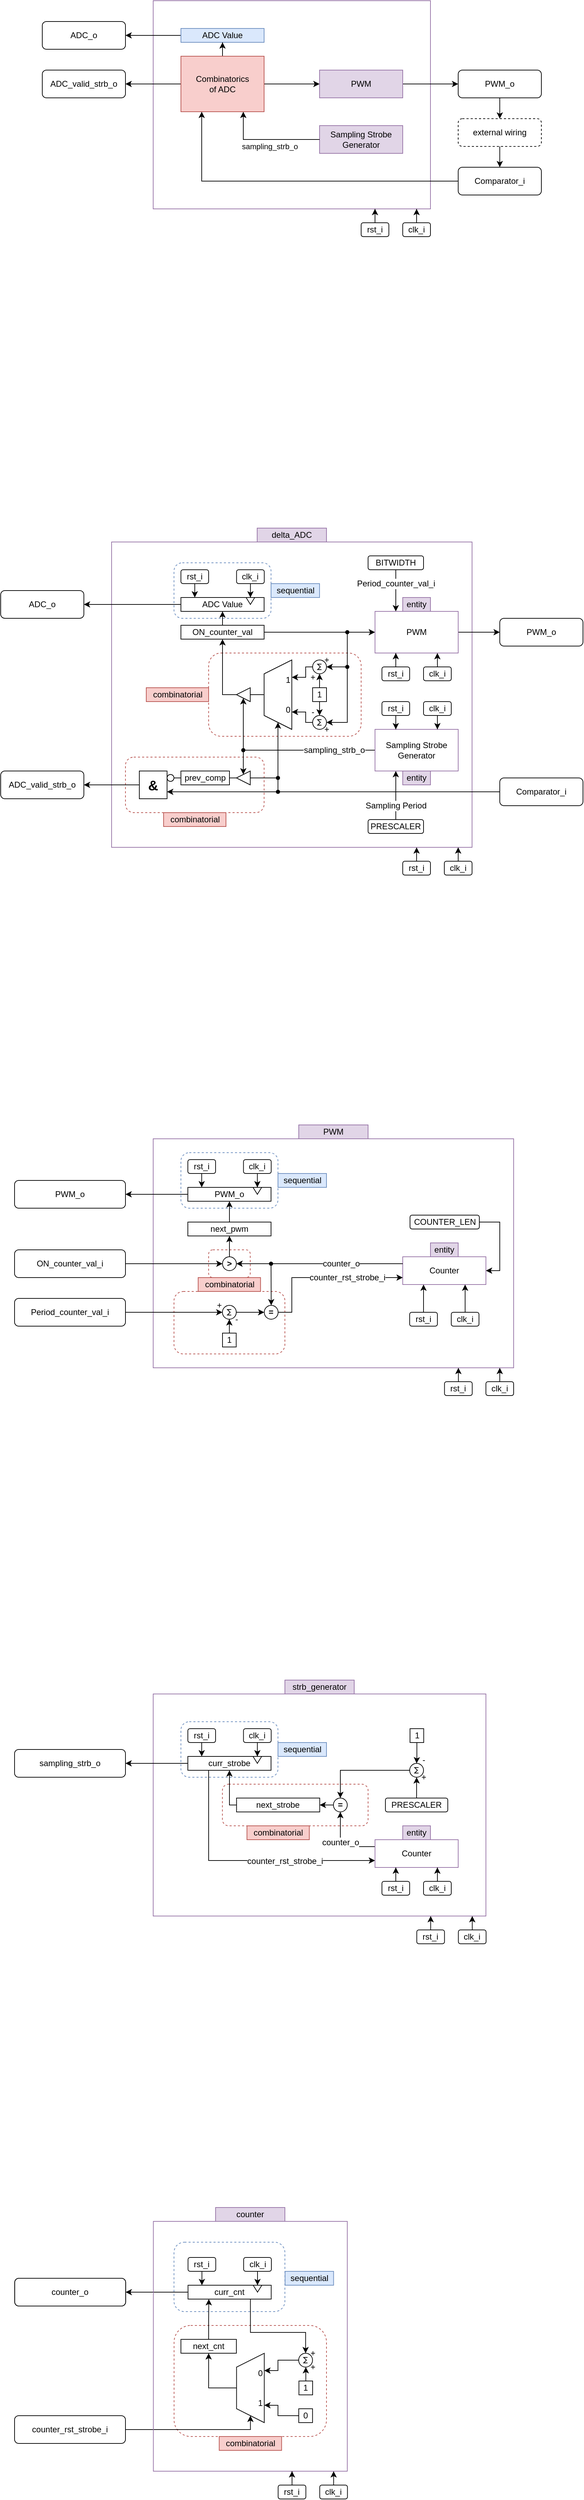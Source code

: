 <mxfile version="16.1.2" type="device"><diagram name="Seite-1" id="C7iRUkNIQroJkmuH7oDe"><mxGraphModel dx="907" dy="843" grid="1" gridSize="10" guides="1" tooltips="1" connect="1" arrows="1" fold="1" page="1" pageScale="1" pageWidth="1169" pageHeight="827" math="1" shadow="0"><root><mxCell id="0"/><mxCell id="1" parent="0"/><mxCell id="npIou5uu6BImQNLSPjZp-273" value="" style="rounded=0;whiteSpace=wrap;html=1;glass=0;fontSize=12;fillColor=none;strokeColor=#9673a6;arcSize=5;" parent="1" vertex="1"><mxGeometry x="360" y="1840" width="520" height="330" as="geometry"/></mxCell><mxCell id="npIou5uu6BImQNLSPjZp-309" value="" style="rounded=1;whiteSpace=wrap;html=1;fontSize=12;fillColor=none;glass=0;dashed=1;strokeColor=#b85450;" parent="1" vertex="1"><mxGeometry x="390.12" y="3550" width="219.88" height="160" as="geometry"/></mxCell><mxCell id="npIou5uu6BImQNLSPjZp-229" value="" style="rounded=1;whiteSpace=wrap;html=1;fontSize=12;fillColor=none;glass=0;dashed=1;strokeColor=#b85450;" parent="1" vertex="1"><mxGeometry x="459.87" y="2770" width="210.13" height="60" as="geometry"/></mxCell><mxCell id="npIou5uu6BImQNLSPjZp-268" value="" style="whiteSpace=wrap;html=1;rounded=0;glass=0;labelBackgroundColor=#FFFFFF;fontSize=12;fillColor=none;strokeColor=#9673a6;" parent="1" vertex="1"><mxGeometry x="360" y="2640" width="480" height="320" as="geometry"/></mxCell><mxCell id="npIou5uu6BImQNLSPjZp-221" value="" style="rounded=1;whiteSpace=wrap;html=1;fontSize=12;fillColor=none;glass=0;dashed=1;strokeColor=#b85450;" parent="1" vertex="1"><mxGeometry x="440" y="2000" width="60" height="40" as="geometry"/></mxCell><mxCell id="npIou5uu6BImQNLSPjZp-220" value="" style="rounded=1;whiteSpace=wrap;html=1;fontSize=12;fillColor=none;glass=0;dashed=1;strokeColor=#b85450;" parent="1" vertex="1"><mxGeometry x="390" y="2060" width="160" height="90" as="geometry"/></mxCell><mxCell id="npIou5uu6BImQNLSPjZp-124" value="" style="rounded=0;whiteSpace=wrap;html=1;glass=0;fontSize=12;fillColor=none;strokeColor=#9673a6;arcSize=5;" parent="1" vertex="1"><mxGeometry x="300" y="980" width="520" height="440" as="geometry"/></mxCell><mxCell id="npIou5uu6BImQNLSPjZp-145" value="" style="rounded=0;whiteSpace=wrap;html=1;glass=0;fontSize=12;fillColor=none;strokeColor=#9673a6;" parent="1" vertex="1"><mxGeometry x="360" y="200" width="400" height="300" as="geometry"/></mxCell><mxCell id="npIou5uu6BImQNLSPjZp-118" value="" style="rounded=1;whiteSpace=wrap;html=1;fontSize=12;fillColor=none;glass=0;dashed=1;strokeColor=#b85450;" parent="1" vertex="1"><mxGeometry x="320" y="1290" width="200" height="80" as="geometry"/></mxCell><mxCell id="npIou5uu6BImQNLSPjZp-107" value="" style="rounded=1;whiteSpace=wrap;html=1;fontSize=12;fillColor=none;glass=0;dashed=1;strokeColor=#b85450;" parent="1" vertex="1"><mxGeometry x="440" y="1140" width="220" height="120" as="geometry"/></mxCell><mxCell id="npIou5uu6BImQNLSPjZp-108" value="" style="rounded=1;whiteSpace=wrap;html=1;fontSize=12;fillColor=none;glass=0;dashed=1;strokeColor=#6c8ebf;" parent="1" vertex="1"><mxGeometry x="390" y="1010" width="140" height="80" as="geometry"/></mxCell><mxCell id="npIou5uu6BImQNLSPjZp-130" style="edgeStyle=orthogonalEdgeStyle;rounded=0;orthogonalLoop=1;jettySize=auto;html=1;entryX=0;entryY=0.5;entryDx=0;entryDy=0;fontSize=12;endArrow=classic;endFill=1;" parent="1" source="1whrTMr1qIedSJHb0maG-1" target="npIou5uu6BImQNLSPjZp-129" edge="1"><mxGeometry relative="1" as="geometry"/></mxCell><mxCell id="1whrTMr1qIedSJHb0maG-1" value="PWM" style="rounded=0;whiteSpace=wrap;html=1;fillColor=#e1d5e7;strokeColor=#9673a6;" parent="1" vertex="1"><mxGeometry x="600" y="300" width="120" height="40" as="geometry"/></mxCell><mxCell id="1whrTMr1qIedSJHb0maG-2" value="Sampling Strobe&lt;br&gt;Generator" style="whiteSpace=wrap;html=1;fillColor=#e1d5e7;strokeColor=#9673a6;" parent="1" vertex="1"><mxGeometry x="600" y="380" width="120" height="40" as="geometry"/></mxCell><mxCell id="npIou5uu6BImQNLSPjZp-154" style="edgeStyle=orthogonalEdgeStyle;rounded=0;orthogonalLoop=1;jettySize=auto;html=1;entryX=1;entryY=0.5;entryDx=0;entryDy=0;fontSize=12;endArrow=classic;endFill=1;" parent="1" source="1whrTMr1qIedSJHb0maG-6" target="npIou5uu6BImQNLSPjZp-143" edge="1"><mxGeometry relative="1" as="geometry"/></mxCell><mxCell id="1whrTMr1qIedSJHb0maG-6" value="ADC Value" style="rounded=0;whiteSpace=wrap;html=1;fillColor=#dae8fc;strokeColor=#6c8ebf;" parent="1" vertex="1"><mxGeometry x="400" y="240" width="120" height="20" as="geometry"/></mxCell><mxCell id="1whrTMr1qIedSJHb0maG-8" style="edgeStyle=orthogonalEdgeStyle;rounded=0;orthogonalLoop=1;jettySize=auto;html=1;entryX=0.75;entryY=1;entryDx=0;entryDy=0;" parent="1" source="1whrTMr1qIedSJHb0maG-2" target="dwvMu35WHq-RKmSjm5z5-4" edge="1"><mxGeometry relative="1" as="geometry"><mxPoint x="505" y="390" as="targetPoint"/></mxGeometry></mxCell><mxCell id="1whrTMr1qIedSJHb0maG-50" value="sampling_strb_o" style="edgeLabel;html=1;align=center;verticalAlign=middle;resizable=0;points=[];" parent="1whrTMr1qIedSJHb0maG-8" vertex="1" connectable="0"><mxGeometry x="0.387" y="1" relative="1" as="geometry"><mxPoint x="32" y="9" as="offset"/></mxGeometry></mxCell><mxCell id="dwvMu35WHq-RKmSjm5z5-5" style="edgeStyle=orthogonalEdgeStyle;rounded=0;orthogonalLoop=1;jettySize=auto;html=1;entryX=0.5;entryY=1;entryDx=0;entryDy=0;" parent="1" source="dwvMu35WHq-RKmSjm5z5-4" target="1whrTMr1qIedSJHb0maG-6" edge="1"><mxGeometry relative="1" as="geometry"/></mxCell><mxCell id="dwvMu35WHq-RKmSjm5z5-6" style="edgeStyle=orthogonalEdgeStyle;rounded=0;orthogonalLoop=1;jettySize=auto;html=1;entryX=0;entryY=0.5;entryDx=0;entryDy=0;" parent="1" source="dwvMu35WHq-RKmSjm5z5-4" target="1whrTMr1qIedSJHb0maG-1" edge="1"><mxGeometry relative="1" as="geometry"/></mxCell><mxCell id="npIou5uu6BImQNLSPjZp-140" style="edgeStyle=orthogonalEdgeStyle;rounded=0;orthogonalLoop=1;jettySize=auto;html=1;entryX=1;entryY=0.5;entryDx=0;entryDy=0;fontSize=12;endArrow=classic;endFill=1;" parent="1" source="dwvMu35WHq-RKmSjm5z5-4" target="npIou5uu6BImQNLSPjZp-139" edge="1"><mxGeometry relative="1" as="geometry"/></mxCell><mxCell id="dwvMu35WHq-RKmSjm5z5-4" value="Combinatorics&lt;br&gt;of ADC" style="whiteSpace=wrap;html=1;fillColor=#f8cecc;strokeColor=#b85450;" parent="1" vertex="1"><mxGeometry x="400" y="280" width="120" height="80" as="geometry"/></mxCell><mxCell id="npIou5uu6BImQNLSPjZp-156" style="edgeStyle=orthogonalEdgeStyle;rounded=0;orthogonalLoop=1;jettySize=auto;html=1;entryX=0;entryY=0.5;entryDx=0;entryDy=0;fontSize=12;endArrow=classic;endFill=1;" parent="1" source="dwvMu35WHq-RKmSjm5z5-10" target="npIou5uu6BImQNLSPjZp-56" edge="1"><mxGeometry relative="1" as="geometry"/></mxCell><mxCell id="dwvMu35WHq-RKmSjm5z5-10" value="PWM" style="rounded=0;whiteSpace=wrap;html=1;fillColor=#FFFFFF;strokeColor=#9673a6;" parent="1" vertex="1"><mxGeometry x="680" y="1080" width="120" height="60" as="geometry"/></mxCell><mxCell id="npIou5uu6BImQNLSPjZp-87" style="edgeStyle=orthogonalEdgeStyle;rounded=0;orthogonalLoop=1;jettySize=auto;html=1;exitX=0;exitY=0.5;exitDx=0;exitDy=0;endArrow=none;endFill=0;" parent="1" source="dwvMu35WHq-RKmSjm5z5-11" target="npIou5uu6BImQNLSPjZp-77" edge="1"><mxGeometry relative="1" as="geometry"/></mxCell><mxCell id="npIou5uu6BImQNLSPjZp-128" value="sampling_strb_o" style="edgeLabel;html=1;align=center;verticalAlign=middle;resizable=0;points=[];fontSize=12;" parent="npIou5uu6BImQNLSPjZp-87" vertex="1" connectable="0"><mxGeometry x="-0.374" y="1" relative="1" as="geometry"><mxPoint y="-1" as="offset"/></mxGeometry></mxCell><mxCell id="dwvMu35WHq-RKmSjm5z5-11" value="Sampling Strobe&lt;br&gt;Generator" style="whiteSpace=wrap;html=1;fillColor=#FFFFFF;strokeColor=#9673a6;" parent="1" vertex="1"><mxGeometry x="680" y="1250" width="120" height="60" as="geometry"/></mxCell><mxCell id="dwvMu35WHq-RKmSjm5z5-38" style="edgeStyle=orthogonalEdgeStyle;rounded=0;orthogonalLoop=1;jettySize=auto;html=1;" parent="1" source="dwvMu35WHq-RKmSjm5z5-12" target="npIou5uu6BImQNLSPjZp-54" edge="1"><mxGeometry relative="1" as="geometry"><mxPoint x="320" y="1070" as="targetPoint"/></mxGeometry></mxCell><mxCell id="dwvMu35WHq-RKmSjm5z5-12" value="ADC Value" style="rounded=0;whiteSpace=wrap;html=1;" parent="1" vertex="1"><mxGeometry x="400" y="1060" width="120" height="20" as="geometry"/></mxCell><mxCell id="npIou5uu6BImQNLSPjZp-1" style="edgeStyle=orthogonalEdgeStyle;rounded=0;orthogonalLoop=1;jettySize=auto;html=1;entryX=0.5;entryY=1;entryDx=0;entryDy=0;" parent="1" source="dwvMu35WHq-RKmSjm5z5-40" target="dwvMu35WHq-RKmSjm5z5-12" edge="1"><mxGeometry relative="1" as="geometry"/></mxCell><mxCell id="npIou5uu6BImQNLSPjZp-28" style="edgeStyle=orthogonalEdgeStyle;rounded=0;orthogonalLoop=1;jettySize=auto;html=1;exitDx=0;exitDy=0;entryX=1;entryY=0.5;entryDx=0;entryDy=0;entryPerimeter=0;startArrow=none;" parent="1" source="npIou5uu6BImQNLSPjZp-81" target="npIou5uu6BImQNLSPjZp-18" edge="1"><mxGeometry relative="1" as="geometry"><Array as="points"><mxPoint x="640" y="1110"/><mxPoint x="640" y="1160"/></Array></mxGeometry></mxCell><mxCell id="npIou5uu6BImQNLSPjZp-29" style="edgeStyle=orthogonalEdgeStyle;rounded=0;orthogonalLoop=1;jettySize=auto;html=1;exitDx=0;exitDy=0;entryX=1;entryY=0.5;entryDx=0;entryDy=0;entryPerimeter=0;startArrow=none;" parent="1" source="npIou5uu6BImQNLSPjZp-79" target="npIou5uu6BImQNLSPjZp-21" edge="1"><mxGeometry relative="1" as="geometry"><Array as="points"><mxPoint x="640" y="1110"/><mxPoint x="640" y="1240"/></Array></mxGeometry></mxCell><mxCell id="npIou5uu6BImQNLSPjZp-38" style="edgeStyle=orthogonalEdgeStyle;rounded=0;orthogonalLoop=1;jettySize=auto;html=1;exitX=1;exitY=0.5;exitDx=0;exitDy=0;entryX=0;entryY=0.5;entryDx=0;entryDy=0;" parent="1" source="dwvMu35WHq-RKmSjm5z5-40" target="dwvMu35WHq-RKmSjm5z5-10" edge="1"><mxGeometry relative="1" as="geometry"><Array as="points"><mxPoint x="670" y="1110"/><mxPoint x="670" y="1110"/></Array></mxGeometry></mxCell><mxCell id="dwvMu35WHq-RKmSjm5z5-40" value="ON_counter_val" style="rounded=0;whiteSpace=wrap;html=1;" parent="1" vertex="1"><mxGeometry x="400" y="1100" width="120" height="20" as="geometry"/></mxCell><mxCell id="npIou5uu6BImQNLSPjZp-25" style="edgeStyle=orthogonalEdgeStyle;rounded=0;orthogonalLoop=1;jettySize=auto;html=1;entryX=0.5;entryY=1;entryDx=0;entryDy=0;entryPerimeter=0;" parent="1" target="npIou5uu6BImQNLSPjZp-18" edge="1"><mxGeometry relative="1" as="geometry"><mxPoint x="600.0" y="1190" as="sourcePoint"/></mxGeometry></mxCell><mxCell id="npIou5uu6BImQNLSPjZp-26" style="edgeStyle=orthogonalEdgeStyle;rounded=0;orthogonalLoop=1;jettySize=auto;html=1;entryX=0.5;entryY=0;entryDx=0;entryDy=0;entryPerimeter=0;" parent="1" target="npIou5uu6BImQNLSPjZp-21" edge="1"><mxGeometry relative="1" as="geometry"><mxPoint x="600.0" y="1210" as="sourcePoint"/></mxGeometry></mxCell><mxCell id="npIou5uu6BImQNLSPjZp-34" style="edgeStyle=orthogonalEdgeStyle;rounded=0;orthogonalLoop=1;jettySize=auto;html=1;entryX=0;entryY=0.5;entryDx=0;entryDy=0;endArrow=none;endFill=0;" parent="1" target="npIou5uu6BImQNLSPjZp-32" edge="1"><mxGeometry relative="1" as="geometry"><mxPoint x="520" y="1200" as="sourcePoint"/></mxGeometry></mxCell><mxCell id="npIou5uu6BImQNLSPjZp-16" value="-" style="text;html=1;align=center;verticalAlign=middle;resizable=0;points=[];autosize=1;strokeColor=none;fillColor=none;" parent="1" vertex="1"><mxGeometry x="580" y="1215" width="20" height="20" as="geometry"/></mxCell><mxCell id="npIou5uu6BImQNLSPjZp-17" value="+" style="text;html=1;align=center;verticalAlign=middle;resizable=0;points=[];autosize=1;strokeColor=none;fillColor=none;" parent="1" vertex="1"><mxGeometry x="580" y="1165" width="20" height="20" as="geometry"/></mxCell><mxCell id="npIou5uu6BImQNLSPjZp-22" style="edgeStyle=orthogonalEdgeStyle;rounded=0;orthogonalLoop=1;jettySize=auto;html=1;exitX=0;exitY=0.5;exitDx=0;exitDy=0;exitPerimeter=0;entryX=0.75;entryY=1;entryDx=0;entryDy=0;" parent="1" source="npIou5uu6BImQNLSPjZp-18" edge="1"><mxGeometry relative="1" as="geometry"><mxPoint x="560" y="1175" as="targetPoint"/><Array as="points"><mxPoint x="580" y="1160"/><mxPoint x="580" y="1175"/></Array></mxGeometry></mxCell><mxCell id="npIou5uu6BImQNLSPjZp-18" value="" style="verticalLabelPosition=bottom;shadow=0;dashed=0;align=center;html=1;verticalAlign=top;shape=mxgraph.electrical.abstract.sum;" parent="1" vertex="1"><mxGeometry x="590" y="1150" width="20" height="20" as="geometry"/></mxCell><mxCell id="npIou5uu6BImQNLSPjZp-20" value="+" style="text;html=1;align=center;verticalAlign=middle;resizable=0;points=[];autosize=1;strokeColor=none;fillColor=none;" parent="1" vertex="1"><mxGeometry x="600" y="1140" width="20" height="20" as="geometry"/></mxCell><mxCell id="npIou5uu6BImQNLSPjZp-23" style="edgeStyle=orthogonalEdgeStyle;rounded=0;orthogonalLoop=1;jettySize=auto;html=1;entryX=0.25;entryY=1;entryDx=0;entryDy=0;" parent="1" source="npIou5uu6BImQNLSPjZp-21" edge="1"><mxGeometry relative="1" as="geometry"><mxPoint x="560" y="1225" as="targetPoint"/><Array as="points"><mxPoint x="580" y="1240"/><mxPoint x="580" y="1225"/></Array></mxGeometry></mxCell><mxCell id="npIou5uu6BImQNLSPjZp-21" value="" style="verticalLabelPosition=bottom;shadow=0;dashed=0;align=center;html=1;verticalAlign=top;shape=mxgraph.electrical.abstract.sum;" parent="1" vertex="1"><mxGeometry x="590" y="1230" width="20" height="20" as="geometry"/></mxCell><mxCell id="npIou5uu6BImQNLSPjZp-27" value="+" style="text;html=1;align=center;verticalAlign=middle;resizable=0;points=[];autosize=1;strokeColor=none;fillColor=none;" parent="1" vertex="1"><mxGeometry x="600" y="1240" width="20" height="20" as="geometry"/></mxCell><mxCell id="npIou5uu6BImQNLSPjZp-35" style="edgeStyle=orthogonalEdgeStyle;rounded=0;orthogonalLoop=1;jettySize=auto;html=1;entryX=0.5;entryY=1;entryDx=0;entryDy=0;" parent="1" source="npIou5uu6BImQNLSPjZp-32" target="dwvMu35WHq-RKmSjm5z5-40" edge="1"><mxGeometry relative="1" as="geometry"><Array as="points"><mxPoint x="460" y="1200"/></Array></mxGeometry></mxCell><mxCell id="npIou5uu6BImQNLSPjZp-32" value="" style="triangle;whiteSpace=wrap;html=1;rotation=-180;" parent="1" vertex="1"><mxGeometry x="480" y="1190" width="20" height="20" as="geometry"/></mxCell><mxCell id="npIou5uu6BImQNLSPjZp-37" value="1" style="whiteSpace=wrap;html=1;" parent="1" vertex="1"><mxGeometry x="590" y="1190" width="20" height="20" as="geometry"/></mxCell><mxCell id="npIou5uu6BImQNLSPjZp-42" style="edgeStyle=orthogonalEdgeStyle;rounded=0;orthogonalLoop=1;jettySize=auto;html=1;exitX=0.5;exitY=0;exitDx=0;exitDy=0;entryX=0.75;entryY=1;entryDx=0;entryDy=0;" parent="1" source="npIou5uu6BImQNLSPjZp-39" target="dwvMu35WHq-RKmSjm5z5-10" edge="1"><mxGeometry relative="1" as="geometry"/></mxCell><mxCell id="npIou5uu6BImQNLSPjZp-39" value="clk_i" style="rounded=1;whiteSpace=wrap;html=1;" parent="1" vertex="1"><mxGeometry x="750" y="1160" width="40" height="20" as="geometry"/></mxCell><mxCell id="npIou5uu6BImQNLSPjZp-44" style="edgeStyle=orthogonalEdgeStyle;rounded=0;orthogonalLoop=1;jettySize=auto;html=1;entryX=0.25;entryY=1;entryDx=0;entryDy=0;" parent="1" source="npIou5uu6BImQNLSPjZp-43" target="dwvMu35WHq-RKmSjm5z5-10" edge="1"><mxGeometry relative="1" as="geometry"/></mxCell><mxCell id="npIou5uu6BImQNLSPjZp-43" value="rst_i" style="rounded=1;whiteSpace=wrap;html=1;" parent="1" vertex="1"><mxGeometry x="690" y="1160" width="40" height="20" as="geometry"/></mxCell><mxCell id="npIou5uu6BImQNLSPjZp-46" value="1&lt;br&gt;&lt;br&gt;&lt;div&gt;&lt;br&gt;&lt;/div&gt;0" style="shape=trapezoid;perimeter=trapezoidPerimeter;whiteSpace=wrap;fixedSize=1;rotation=90;horizontal=0;textDirection=ltr;verticalAlign=middle;html=1;direction=west;align=right;" parent="1" vertex="1"><mxGeometry x="490" y="1180" width="100" height="40" as="geometry"/></mxCell><mxCell id="npIou5uu6BImQNLSPjZp-53" style="edgeStyle=orthogonalEdgeStyle;rounded=0;orthogonalLoop=1;jettySize=auto;html=1;entryX=0;entryY=0.5;entryDx=0;entryDy=0;" parent="1" source="npIou5uu6BImQNLSPjZp-47" target="npIou5uu6BImQNLSPjZp-52" edge="1"><mxGeometry relative="1" as="geometry"/></mxCell><mxCell id="npIou5uu6BImQNLSPjZp-47" value="clk_i" style="rounded=1;whiteSpace=wrap;html=1;" parent="1" vertex="1"><mxGeometry x="480.25" y="1020" width="40" height="20" as="geometry"/></mxCell><mxCell id="npIou5uu6BImQNLSPjZp-49" style="edgeStyle=orthogonalEdgeStyle;rounded=0;orthogonalLoop=1;jettySize=auto;html=1;" parent="1" source="npIou5uu6BImQNLSPjZp-48" edge="1"><mxGeometry relative="1" as="geometry"><mxPoint x="420" y="1060" as="targetPoint"/><Array as="points"><mxPoint x="420" y="1060"/></Array></mxGeometry></mxCell><mxCell id="npIou5uu6BImQNLSPjZp-48" value="rst_i" style="rounded=1;whiteSpace=wrap;html=1;" parent="1" vertex="1"><mxGeometry x="400" y="1020" width="40" height="20" as="geometry"/></mxCell><mxCell id="npIou5uu6BImQNLSPjZp-52" value="" style="triangle;whiteSpace=wrap;html=1;rotation=90;" parent="1" vertex="1"><mxGeometry x="495.25" y="1058.75" width="10" height="12.5" as="geometry"/></mxCell><mxCell id="npIou5uu6BImQNLSPjZp-54" value="ADC_o" style="rounded=1;whiteSpace=wrap;html=1;" parent="1" vertex="1"><mxGeometry x="140" y="1050" width="120" height="40" as="geometry"/></mxCell><mxCell id="npIou5uu6BImQNLSPjZp-55" value="ADC_valid_strb_o" style="rounded=1;whiteSpace=wrap;html=1;" parent="1" vertex="1"><mxGeometry x="140" y="1310" width="120" height="40" as="geometry"/></mxCell><mxCell id="npIou5uu6BImQNLSPjZp-56" value="PWM_o" style="rounded=1;whiteSpace=wrap;html=1;" parent="1" vertex="1"><mxGeometry x="860" y="1090" width="120" height="40" as="geometry"/></mxCell><mxCell id="npIou5uu6BImQNLSPjZp-58" style="edgeStyle=orthogonalEdgeStyle;rounded=0;orthogonalLoop=1;jettySize=auto;html=1;" parent="1" source="npIou5uu6BImQNLSPjZp-57" target="npIou5uu6BImQNLSPjZp-46" edge="1"><mxGeometry relative="1" as="geometry"><Array as="points"><mxPoint x="540" y="1340"/></Array></mxGeometry></mxCell><mxCell id="npIou5uu6BImQNLSPjZp-99" style="edgeStyle=orthogonalEdgeStyle;rounded=0;orthogonalLoop=1;jettySize=auto;html=1;entryX=1;entryY=0.75;entryDx=0;entryDy=0;fontSize=20;endArrow=classic;endFill=1;" parent="1" source="npIou5uu6BImQNLSPjZp-57" target="npIou5uu6BImQNLSPjZp-90" edge="1"><mxGeometry relative="1" as="geometry"><Array as="points"><mxPoint x="470" y="1340"/><mxPoint x="470" y="1340"/></Array></mxGeometry></mxCell><mxCell id="npIou5uu6BImQNLSPjZp-57" value="Comparator_i" style="rounded=1;whiteSpace=wrap;html=1;" parent="1" vertex="1"><mxGeometry x="860" y="1320" width="120" height="40" as="geometry"/></mxCell><mxCell id="npIou5uu6BImQNLSPjZp-68" style="edgeStyle=orthogonalEdgeStyle;rounded=0;orthogonalLoop=1;jettySize=auto;html=1;entryX=0.75;entryY=0;entryDx=0;entryDy=0;" parent="1" source="npIou5uu6BImQNLSPjZp-65" target="dwvMu35WHq-RKmSjm5z5-11" edge="1"><mxGeometry relative="1" as="geometry"/></mxCell><mxCell id="npIou5uu6BImQNLSPjZp-65" value="clk_i" style="rounded=1;whiteSpace=wrap;html=1;" parent="1" vertex="1"><mxGeometry x="750" y="1210" width="40" height="20" as="geometry"/></mxCell><mxCell id="npIou5uu6BImQNLSPjZp-67" style="edgeStyle=orthogonalEdgeStyle;rounded=0;orthogonalLoop=1;jettySize=auto;html=1;entryX=0.25;entryY=0;entryDx=0;entryDy=0;" parent="1" source="npIou5uu6BImQNLSPjZp-66" target="dwvMu35WHq-RKmSjm5z5-11" edge="1"><mxGeometry relative="1" as="geometry"/></mxCell><mxCell id="npIou5uu6BImQNLSPjZp-66" value="rst_i" style="rounded=1;whiteSpace=wrap;html=1;" parent="1" vertex="1"><mxGeometry x="690" y="1210" width="40" height="20" as="geometry"/></mxCell><mxCell id="npIou5uu6BImQNLSPjZp-74" value="" style="edgeStyle=orthogonalEdgeStyle;rounded=0;orthogonalLoop=1;jettySize=auto;html=1;entryDx=0;entryDy=0;endArrow=none;" parent="1" source="npIou5uu6BImQNLSPjZp-57" edge="1"><mxGeometry relative="1" as="geometry"><mxPoint x="960" y="1340" as="sourcePoint"/><mxPoint x="540" y="1340" as="targetPoint"/></mxGeometry></mxCell><mxCell id="npIou5uu6BImQNLSPjZp-85" style="edgeStyle=orthogonalEdgeStyle;rounded=0;orthogonalLoop=1;jettySize=auto;html=1;" parent="1" source="npIou5uu6BImQNLSPjZp-77" target="npIou5uu6BImQNLSPjZp-32" edge="1"><mxGeometry relative="1" as="geometry"/></mxCell><mxCell id="npIou5uu6BImQNLSPjZp-100" style="edgeStyle=orthogonalEdgeStyle;rounded=0;orthogonalLoop=1;jettySize=auto;html=1;entryX=0.5;entryY=1;entryDx=0;entryDy=0;fontSize=20;endArrow=classic;endFill=1;" parent="1" source="npIou5uu6BImQNLSPjZp-77" target="npIou5uu6BImQNLSPjZp-95" edge="1"><mxGeometry relative="1" as="geometry"/></mxCell><mxCell id="npIou5uu6BImQNLSPjZp-77" value="" style="shape=waypoint;sketch=0;size=6;pointerEvents=1;points=[];fillColor=none;resizable=0;rotatable=0;perimeter=centerPerimeter;snapToPoint=1;html=1;" parent="1" vertex="1"><mxGeometry x="470" y="1260" width="40" height="40" as="geometry"/></mxCell><mxCell id="npIou5uu6BImQNLSPjZp-79" value="" style="shape=waypoint;sketch=0;size=6;pointerEvents=1;points=[];fillColor=none;resizable=0;rotatable=0;perimeter=centerPerimeter;snapToPoint=1;html=1;" parent="1" vertex="1"><mxGeometry x="620" y="1090" width="40" height="40" as="geometry"/></mxCell><mxCell id="npIou5uu6BImQNLSPjZp-80" value="" style="edgeStyle=orthogonalEdgeStyle;rounded=0;orthogonalLoop=1;jettySize=auto;html=1;exitX=1;exitY=0.5;exitDx=0;exitDy=0;entryDx=0;entryDy=0;entryPerimeter=0;endArrow=none;" parent="1" source="dwvMu35WHq-RKmSjm5z5-40" target="npIou5uu6BImQNLSPjZp-79" edge="1"><mxGeometry relative="1" as="geometry"><mxPoint x="520" y="1110" as="sourcePoint"/><mxPoint x="610" y="1240" as="targetPoint"/><Array as="points"/></mxGeometry></mxCell><mxCell id="npIou5uu6BImQNLSPjZp-81" value="" style="shape=waypoint;sketch=0;size=6;pointerEvents=1;points=[];fillColor=none;resizable=0;rotatable=0;perimeter=centerPerimeter;snapToPoint=1;html=1;" parent="1" vertex="1"><mxGeometry x="620" y="1140" width="40" height="40" as="geometry"/></mxCell><mxCell id="npIou5uu6BImQNLSPjZp-82" value="" style="edgeStyle=orthogonalEdgeStyle;rounded=0;orthogonalLoop=1;jettySize=auto;html=1;exitX=1;exitY=0.5;exitDx=0;exitDy=0;entryDx=0;entryDy=0;entryPerimeter=0;endArrow=none;" parent="1" source="dwvMu35WHq-RKmSjm5z5-40" target="npIou5uu6BImQNLSPjZp-81" edge="1"><mxGeometry relative="1" as="geometry"><mxPoint x="520" y="1110" as="sourcePoint"/><mxPoint x="610" y="1160" as="targetPoint"/><Array as="points"/></mxGeometry></mxCell><mxCell id="npIou5uu6BImQNLSPjZp-91" style="edgeStyle=orthogonalEdgeStyle;rounded=0;orthogonalLoop=1;jettySize=auto;html=1;entryX=1;entryY=0.5;entryDx=0;entryDy=0;fontSize=20;endArrow=classic;endFill=1;" parent="1" source="npIou5uu6BImQNLSPjZp-90" target="npIou5uu6BImQNLSPjZp-55" edge="1"><mxGeometry relative="1" as="geometry"/></mxCell><mxCell id="npIou5uu6BImQNLSPjZp-90" value="&lt;b&gt;&lt;font style=&quot;font-size: 20px&quot;&gt;&amp;amp;&lt;/font&gt;&lt;/b&gt;" style="whiteSpace=wrap;html=1;fillColor=default;gradientColor=none;" parent="1" vertex="1"><mxGeometry x="340" y="1310" width="40" height="40" as="geometry"/></mxCell><mxCell id="npIou5uu6BImQNLSPjZp-113" style="edgeStyle=orthogonalEdgeStyle;rounded=0;orthogonalLoop=1;jettySize=auto;html=1;exitX=1;exitY=0.5;exitDx=0;exitDy=0;entryX=1;entryY=0.5;entryDx=0;entryDy=0;fontSize=12;endArrow=none;endFill=0;" parent="1" source="npIou5uu6BImQNLSPjZp-95" target="npIou5uu6BImQNLSPjZp-112" edge="1"><mxGeometry relative="1" as="geometry"/></mxCell><mxCell id="npIou5uu6BImQNLSPjZp-95" value="" style="triangle;whiteSpace=wrap;html=1;rotation=-180;" parent="1" vertex="1"><mxGeometry x="480" y="1310" width="20" height="20" as="geometry"/></mxCell><mxCell id="npIou5uu6BImQNLSPjZp-117" style="edgeStyle=orthogonalEdgeStyle;rounded=0;orthogonalLoop=1;jettySize=auto;html=1;exitX=1;exitY=0.5;exitDx=0;exitDy=0;entryX=0;entryY=0.5;entryDx=0;entryDy=0;fontSize=12;endArrow=none;endFill=0;" parent="1" source="npIou5uu6BImQNLSPjZp-97" target="npIou5uu6BImQNLSPjZp-112" edge="1"><mxGeometry relative="1" as="geometry"/></mxCell><mxCell id="npIou5uu6BImQNLSPjZp-97" value="" style="ellipse;whiteSpace=wrap;html=1;aspect=fixed;fontSize=20;fillColor=default;gradientColor=none;" parent="1" vertex="1"><mxGeometry x="380" y="1315" width="10" height="10" as="geometry"/></mxCell><mxCell id="npIou5uu6BImQNLSPjZp-101" value="" style="shape=waypoint;sketch=0;size=6;pointerEvents=1;points=[];fillColor=none;resizable=0;rotatable=0;perimeter=centerPerimeter;snapToPoint=1;fontSize=20;html=1;" parent="1" vertex="1"><mxGeometry x="520" y="1320" width="40" height="40" as="geometry"/></mxCell><mxCell id="npIou5uu6BImQNLSPjZp-104" style="edgeStyle=orthogonalEdgeStyle;rounded=0;orthogonalLoop=1;jettySize=auto;html=1;entryX=0;entryY=0.5;entryDx=0;entryDy=0;fontSize=20;endArrow=none;endFill=0;" parent="1" source="npIou5uu6BImQNLSPjZp-103" target="npIou5uu6BImQNLSPjZp-95" edge="1"><mxGeometry relative="1" as="geometry"/></mxCell><mxCell id="npIou5uu6BImQNLSPjZp-103" value="" style="shape=waypoint;sketch=0;size=6;pointerEvents=1;points=[];fillColor=none;resizable=0;rotatable=0;perimeter=centerPerimeter;snapToPoint=1;fontSize=20;html=1;" parent="1" vertex="1"><mxGeometry x="520" y="1300" width="40" height="40" as="geometry"/></mxCell><mxCell id="npIou5uu6BImQNLSPjZp-109" value="combinatorial" style="text;html=1;align=center;verticalAlign=middle;resizable=0;points=[];autosize=1;strokeColor=#b85450;fillColor=#f8cecc;fontSize=12;" parent="1" vertex="1"><mxGeometry x="350" y="1190" width="90" height="20" as="geometry"/></mxCell><mxCell id="npIou5uu6BImQNLSPjZp-110" value="combinatorial" style="text;html=1;align=center;verticalAlign=middle;resizable=0;points=[];autosize=1;strokeColor=#b85450;fillColor=#f8cecc;fontSize=12;" parent="1" vertex="1"><mxGeometry x="375" y="1370" width="90" height="20" as="geometry"/></mxCell><mxCell id="npIou5uu6BImQNLSPjZp-111" value="sequential" style="text;html=1;align=center;verticalAlign=middle;resizable=0;points=[];autosize=1;strokeColor=#6c8ebf;fillColor=#dae8fc;fontSize=12;" parent="1" vertex="1"><mxGeometry x="530" y="1040" width="70" height="20" as="geometry"/></mxCell><mxCell id="npIou5uu6BImQNLSPjZp-112" value="prev_comp" style="whiteSpace=wrap;html=1;glass=0;fontSize=12;fillColor=default;gradientColor=none;" parent="1" vertex="1"><mxGeometry x="400" y="1310" width="70" height="20" as="geometry"/></mxCell><mxCell id="npIou5uu6BImQNLSPjZp-120" value="clk_i" style="rounded=1;whiteSpace=wrap;html=1;" parent="1" vertex="1"><mxGeometry x="780" y="1440" width="40" height="20" as="geometry"/></mxCell><mxCell id="npIou5uu6BImQNLSPjZp-121" value="rst_i" style="rounded=1;whiteSpace=wrap;html=1;" parent="1" vertex="1"><mxGeometry x="720" y="1440" width="40" height="20" as="geometry"/></mxCell><mxCell id="npIou5uu6BImQNLSPjZp-122" style="edgeStyle=orthogonalEdgeStyle;rounded=0;orthogonalLoop=1;jettySize=auto;html=1;entryX=0.25;entryY=1;entryDx=0;entryDy=0;" parent="1" source="npIou5uu6BImQNLSPjZp-121" edge="1"><mxGeometry relative="1" as="geometry"><mxPoint x="740" y="1420" as="targetPoint"/></mxGeometry></mxCell><mxCell id="npIou5uu6BImQNLSPjZp-123" style="edgeStyle=orthogonalEdgeStyle;rounded=0;orthogonalLoop=1;jettySize=auto;html=1;exitX=0.5;exitY=0;exitDx=0;exitDy=0;entryX=0.75;entryY=1;entryDx=0;entryDy=0;" parent="1" source="npIou5uu6BImQNLSPjZp-120" edge="1"><mxGeometry relative="1" as="geometry"><mxPoint x="800" y="1420" as="targetPoint"/></mxGeometry></mxCell><mxCell id="npIou5uu6BImQNLSPjZp-125" value="entity" style="whiteSpace=wrap;html=1;rounded=0;glass=0;fontSize=12;fillColor=#e1d5e7;strokeColor=#9673a6;" parent="1" vertex="1"><mxGeometry x="720" y="1060" width="40" height="20" as="geometry"/></mxCell><mxCell id="npIou5uu6BImQNLSPjZp-126" value="entity" style="whiteSpace=wrap;html=1;rounded=0;glass=0;fontSize=12;fillColor=#e1d5e7;strokeColor=#9673a6;" parent="1" vertex="1"><mxGeometry x="720" y="1310" width="40" height="20" as="geometry"/></mxCell><mxCell id="npIou5uu6BImQNLSPjZp-134" style="edgeStyle=orthogonalEdgeStyle;rounded=0;orthogonalLoop=1;jettySize=auto;html=1;entryX=0.5;entryY=0;entryDx=0;entryDy=0;fontSize=12;endArrow=classic;endFill=1;" parent="1" source="npIou5uu6BImQNLSPjZp-129" target="npIou5uu6BImQNLSPjZp-131" edge="1"><mxGeometry relative="1" as="geometry"/></mxCell><mxCell id="npIou5uu6BImQNLSPjZp-129" value="PWM_o" style="rounded=1;whiteSpace=wrap;html=1;glass=0;fontSize=12;fillColor=#FFFFFF;gradientColor=none;" parent="1" vertex="1"><mxGeometry x="800" y="300" width="120" height="40" as="geometry"/></mxCell><mxCell id="npIou5uu6BImQNLSPjZp-135" style="edgeStyle=orthogonalEdgeStyle;rounded=0;orthogonalLoop=1;jettySize=auto;html=1;entryX=0.5;entryY=0;entryDx=0;entryDy=0;fontSize=12;endArrow=classic;endFill=1;" parent="1" source="npIou5uu6BImQNLSPjZp-131" target="npIou5uu6BImQNLSPjZp-133" edge="1"><mxGeometry relative="1" as="geometry"/></mxCell><mxCell id="npIou5uu6BImQNLSPjZp-131" value="external wiring" style="rounded=1;whiteSpace=wrap;html=1;glass=0;fontSize=12;fillColor=#FFFFFF;gradientColor=none;dashed=1;" parent="1" vertex="1"><mxGeometry x="800" y="370" width="120" height="40" as="geometry"/></mxCell><mxCell id="npIou5uu6BImQNLSPjZp-137" style="edgeStyle=orthogonalEdgeStyle;rounded=0;orthogonalLoop=1;jettySize=auto;html=1;fontSize=12;endArrow=classic;endFill=1;entryX=0.25;entryY=1;entryDx=0;entryDy=0;" parent="1" source="npIou5uu6BImQNLSPjZp-133" target="dwvMu35WHq-RKmSjm5z5-4" edge="1"><mxGeometry relative="1" as="geometry"><mxPoint x="440" y="340" as="targetPoint"/></mxGeometry></mxCell><mxCell id="npIou5uu6BImQNLSPjZp-133" value="Comparator_i" style="rounded=1;whiteSpace=wrap;html=1;glass=0;fontSize=12;fillColor=default;gradientColor=none;" parent="1" vertex="1"><mxGeometry x="800" y="440" width="120" height="40" as="geometry"/></mxCell><mxCell id="npIou5uu6BImQNLSPjZp-139" value="ADC_valid_strb_o" style="rounded=1;whiteSpace=wrap;html=1;glass=0;fontSize=12;fillColor=default;gradientColor=none;" parent="1" vertex="1"><mxGeometry x="200" y="300" width="120" height="40" as="geometry"/></mxCell><mxCell id="npIou5uu6BImQNLSPjZp-143" value="ADC_o" style="rounded=1;whiteSpace=wrap;html=1;glass=0;fontSize=12;fillColor=default;gradientColor=none;" parent="1" vertex="1"><mxGeometry x="200" y="230" width="120" height="40" as="geometry"/></mxCell><mxCell id="npIou5uu6BImQNLSPjZp-151" style="edgeStyle=orthogonalEdgeStyle;rounded=0;orthogonalLoop=1;jettySize=auto;html=1;fontSize=12;endArrow=classic;endFill=1;entryX=0.95;entryY=1;entryDx=0;entryDy=0;entryPerimeter=0;" parent="1" source="npIou5uu6BImQNLSPjZp-149" target="npIou5uu6BImQNLSPjZp-145" edge="1"><mxGeometry relative="1" as="geometry"><mxPoint x="740" y="490" as="targetPoint"/></mxGeometry></mxCell><mxCell id="npIou5uu6BImQNLSPjZp-149" value="clk_i" style="rounded=1;whiteSpace=wrap;html=1;" parent="1" vertex="1"><mxGeometry x="720" y="520" width="40" height="20" as="geometry"/></mxCell><mxCell id="npIou5uu6BImQNLSPjZp-152" style="edgeStyle=orthogonalEdgeStyle;rounded=0;orthogonalLoop=1;jettySize=auto;html=1;entryX=0.8;entryY=1;entryDx=0;entryDy=0;entryPerimeter=0;fontSize=12;endArrow=classic;endFill=1;" parent="1" source="npIou5uu6BImQNLSPjZp-150" target="npIou5uu6BImQNLSPjZp-145" edge="1"><mxGeometry relative="1" as="geometry"/></mxCell><mxCell id="npIou5uu6BImQNLSPjZp-150" value="rst_i" style="rounded=1;whiteSpace=wrap;html=1;" parent="1" vertex="1"><mxGeometry x="660" y="520" width="40" height="20" as="geometry"/></mxCell><mxCell id="npIou5uu6BImQNLSPjZp-155" value="delta_ADC" style="whiteSpace=wrap;html=1;rounded=0;glass=0;fontSize=12;fillColor=#e1d5e7;strokeColor=#9673a6;" parent="1" vertex="1"><mxGeometry x="510" y="960" width="100" height="20" as="geometry"/></mxCell><mxCell id="npIou5uu6BImQNLSPjZp-206" style="edgeStyle=orthogonalEdgeStyle;rounded=0;orthogonalLoop=1;jettySize=auto;html=1;entryX=0.5;entryY=0;entryDx=0;entryDy=0;fontSize=12;endArrow=classic;endFill=1;startArrow=none;" parent="1" target="npIou5uu6BImQNLSPjZp-189" edge="1"><mxGeometry relative="1" as="geometry"><mxPoint x="530" y="2020" as="sourcePoint"/><Array as="points"><mxPoint x="530" y="2020"/><mxPoint x="530" y="2060"/></Array></mxGeometry></mxCell><mxCell id="npIou5uu6BImQNLSPjZp-212" style="edgeStyle=orthogonalEdgeStyle;rounded=0;orthogonalLoop=1;jettySize=auto;html=1;exitDx=0;exitDy=0;entryX=1;entryY=0.5;entryDx=0;entryDy=0;fontSize=12;endArrow=classic;endFill=1;startArrow=none;" parent="1" source="npIou5uu6BImQNLSPjZp-213" target="npIou5uu6BImQNLSPjZp-187" edge="1"><mxGeometry relative="1" as="geometry"/></mxCell><mxCell id="npIou5uu6BImQNLSPjZp-157" value="Counter" style="rounded=0;whiteSpace=wrap;html=1;fillColor=#FFFFFF;strokeColor=#9673a6;" parent="1" vertex="1"><mxGeometry x="720" y="2010" width="120" height="40" as="geometry"/></mxCell><mxCell id="npIou5uu6BImQNLSPjZp-158" value="entity" style="whiteSpace=wrap;html=1;rounded=0;glass=0;fontSize=12;fillColor=#e1d5e7;strokeColor=#9673a6;" parent="1" vertex="1"><mxGeometry x="760" y="1990" width="40" height="20" as="geometry"/></mxCell><mxCell id="npIou5uu6BImQNLSPjZp-161" style="edgeStyle=orthogonalEdgeStyle;rounded=0;orthogonalLoop=1;jettySize=auto;html=1;entryX=0.75;entryY=1;entryDx=0;entryDy=0;fontSize=12;endArrow=classic;endFill=1;" parent="1" source="npIou5uu6BImQNLSPjZp-159" target="npIou5uu6BImQNLSPjZp-157" edge="1"><mxGeometry relative="1" as="geometry"/></mxCell><mxCell id="npIou5uu6BImQNLSPjZp-159" value="clk_i" style="rounded=1;whiteSpace=wrap;html=1;" parent="1" vertex="1"><mxGeometry x="790" y="2090" width="40" height="20" as="geometry"/></mxCell><mxCell id="npIou5uu6BImQNLSPjZp-162" style="edgeStyle=orthogonalEdgeStyle;rounded=0;orthogonalLoop=1;jettySize=auto;html=1;entryX=0.25;entryY=1;entryDx=0;entryDy=0;fontSize=12;endArrow=classic;endFill=1;" parent="1" source="npIou5uu6BImQNLSPjZp-160" target="npIou5uu6BImQNLSPjZp-157" edge="1"><mxGeometry relative="1" as="geometry"/></mxCell><mxCell id="npIou5uu6BImQNLSPjZp-160" value="rst_i" style="rounded=1;whiteSpace=wrap;html=1;" parent="1" vertex="1"><mxGeometry x="730" y="2090" width="40" height="20" as="geometry"/></mxCell><mxCell id="npIou5uu6BImQNLSPjZp-170" value="" style="rounded=1;whiteSpace=wrap;html=1;fontSize=12;fillColor=none;glass=0;dashed=1;strokeColor=#6c8ebf;" parent="1" vertex="1"><mxGeometry x="400" y="1860" width="140" height="80" as="geometry"/></mxCell><mxCell id="npIou5uu6BImQNLSPjZp-178" style="edgeStyle=orthogonalEdgeStyle;rounded=0;orthogonalLoop=1;jettySize=auto;html=1;exitX=0;exitY=0.5;exitDx=0;exitDy=0;fontSize=12;endArrow=classic;endFill=1;entryX=1;entryY=0.5;entryDx=0;entryDy=0;" parent="1" source="npIou5uu6BImQNLSPjZp-171" target="npIou5uu6BImQNLSPjZp-179" edge="1"><mxGeometry relative="1" as="geometry"><mxPoint x="310" y="1959.842" as="targetPoint"/></mxGeometry></mxCell><mxCell id="npIou5uu6BImQNLSPjZp-171" value="PWM_o" style="rounded=0;whiteSpace=wrap;html=1;" parent="1" vertex="1"><mxGeometry x="410" y="1910" width="120" height="20" as="geometry"/></mxCell><mxCell id="npIou5uu6BImQNLSPjZp-172" style="edgeStyle=orthogonalEdgeStyle;rounded=0;orthogonalLoop=1;jettySize=auto;html=1;entryX=0;entryY=0.5;entryDx=0;entryDy=0;" parent="1" source="npIou5uu6BImQNLSPjZp-173" target="npIou5uu6BImQNLSPjZp-176" edge="1"><mxGeometry relative="1" as="geometry"/></mxCell><mxCell id="npIou5uu6BImQNLSPjZp-173" value="clk_i" style="rounded=1;whiteSpace=wrap;html=1;" parent="1" vertex="1"><mxGeometry x="490.25" y="1870" width="40" height="20" as="geometry"/></mxCell><mxCell id="npIou5uu6BImQNLSPjZp-174" style="edgeStyle=orthogonalEdgeStyle;rounded=0;orthogonalLoop=1;jettySize=auto;html=1;" parent="1" source="npIou5uu6BImQNLSPjZp-175" edge="1"><mxGeometry relative="1" as="geometry"><mxPoint x="430" y="1910" as="targetPoint"/><Array as="points"><mxPoint x="430" y="1910"/></Array></mxGeometry></mxCell><mxCell id="npIou5uu6BImQNLSPjZp-175" value="rst_i" style="rounded=1;whiteSpace=wrap;html=1;" parent="1" vertex="1"><mxGeometry x="410" y="1870" width="40" height="20" as="geometry"/></mxCell><mxCell id="npIou5uu6BImQNLSPjZp-176" value="" style="triangle;whiteSpace=wrap;html=1;rotation=90;" parent="1" vertex="1"><mxGeometry x="505.25" y="1908.75" width="10" height="12.5" as="geometry"/></mxCell><mxCell id="npIou5uu6BImQNLSPjZp-177" value="sequential" style="text;html=1;align=center;verticalAlign=middle;resizable=0;points=[];autosize=1;strokeColor=#6c8ebf;fillColor=#dae8fc;fontSize=12;" parent="1" vertex="1"><mxGeometry x="540" y="1890" width="70" height="20" as="geometry"/></mxCell><mxCell id="npIou5uu6BImQNLSPjZp-179" value="PWM_o" style="rounded=1;whiteSpace=wrap;html=1;glass=0;fontSize=12;fillColor=default;gradientColor=none;" parent="1" vertex="1"><mxGeometry x="160" y="1900" width="160" height="40" as="geometry"/></mxCell><mxCell id="npIou5uu6BImQNLSPjZp-272" style="edgeStyle=orthogonalEdgeStyle;rounded=0;orthogonalLoop=1;jettySize=auto;html=1;entryX=0.5;entryY=1;entryDx=0;entryDy=0;fontSize=12;endArrow=classic;endFill=1;" parent="1" source="npIou5uu6BImQNLSPjZp-187" target="npIou5uu6BImQNLSPjZp-270" edge="1"><mxGeometry relative="1" as="geometry"/></mxCell><mxCell id="npIou5uu6BImQNLSPjZp-187" value="&amp;gt;" style="ellipse;whiteSpace=wrap;html=1;aspect=fixed;rounded=0;glass=0;fontSize=12;fillColor=default;gradientColor=none;fontStyle=1" parent="1" vertex="1"><mxGeometry x="460" y="2010" width="20" height="20" as="geometry"/></mxCell><mxCell id="npIou5uu6BImQNLSPjZp-205" style="edgeStyle=orthogonalEdgeStyle;rounded=0;orthogonalLoop=1;jettySize=auto;html=1;exitX=1;exitY=0.5;exitDx=0;exitDy=0;entryX=0;entryY=0.75;entryDx=0;entryDy=0;fontSize=12;endArrow=classic;endFill=1;" parent="1" source="npIou5uu6BImQNLSPjZp-189" target="npIou5uu6BImQNLSPjZp-157" edge="1"><mxGeometry relative="1" as="geometry"><Array as="points"><mxPoint x="560" y="2090"/><mxPoint x="560" y="2040"/></Array></mxGeometry></mxCell><mxCell id="npIou5uu6BImQNLSPjZp-225" value="counter_rst_strobe_i" style="edgeLabel;html=1;align=center;verticalAlign=middle;resizable=0;points=[];fontSize=12;" parent="npIou5uu6BImQNLSPjZp-205" vertex="1" connectable="0"><mxGeometry x="0.205" relative="1" as="geometry"><mxPoint x="11" as="offset"/></mxGeometry></mxCell><mxCell id="npIou5uu6BImQNLSPjZp-189" value="&lt;b&gt;=&lt;/b&gt;" style="ellipse;whiteSpace=wrap;html=1;aspect=fixed;rounded=0;glass=0;fontSize=12;fillColor=default;gradientColor=none;" parent="1" vertex="1"><mxGeometry x="520.25" y="2080" width="20" height="20" as="geometry"/></mxCell><mxCell id="npIou5uu6BImQNLSPjZp-191" style="edgeStyle=orthogonalEdgeStyle;rounded=0;orthogonalLoop=1;jettySize=auto;html=1;entryX=0.25;entryY=0;entryDx=0;entryDy=0;fontSize=12;endArrow=classic;endFill=1;" parent="1" source="npIou5uu6BImQNLSPjZp-190" target="dwvMu35WHq-RKmSjm5z5-10" edge="1"><mxGeometry relative="1" as="geometry"/></mxCell><mxCell id="npIou5uu6BImQNLSPjZp-192" value="&lt;span style=&quot;&quot;&gt;Period_counter_val_i&lt;/span&gt;" style="edgeLabel;html=1;align=center;verticalAlign=middle;resizable=0;points=[];fontSize=12;labelBackgroundColor=#FFFFFF;" parent="npIou5uu6BImQNLSPjZp-191" vertex="1" connectable="0"><mxGeometry x="-0.176" relative="1" as="geometry"><mxPoint y="-5" as="offset"/></mxGeometry></mxCell><mxCell id="npIou5uu6BImQNLSPjZp-190" value="BITWIDTH" style="rounded=1;whiteSpace=wrap;html=1;glass=0;fontSize=12;fillColor=default;gradientColor=none;" parent="1" vertex="1"><mxGeometry x="670" y="1000" width="80" height="20" as="geometry"/></mxCell><mxCell id="npIou5uu6BImQNLSPjZp-194" style="edgeStyle=orthogonalEdgeStyle;rounded=0;orthogonalLoop=1;jettySize=auto;html=1;entryX=0.25;entryY=1;entryDx=0;entryDy=0;fontSize=12;endArrow=classic;endFill=1;" parent="1" source="npIou5uu6BImQNLSPjZp-193" target="dwvMu35WHq-RKmSjm5z5-11" edge="1"><mxGeometry relative="1" as="geometry"/></mxCell><mxCell id="npIou5uu6BImQNLSPjZp-195" value="Sampling Period" style="edgeLabel;html=1;align=center;verticalAlign=middle;resizable=0;points=[];fontSize=12;" parent="npIou5uu6BImQNLSPjZp-194" vertex="1" connectable="0"><mxGeometry x="-0.714" y="1" relative="1" as="geometry"><mxPoint x="1" y="-10" as="offset"/></mxGeometry></mxCell><mxCell id="npIou5uu6BImQNLSPjZp-193" value="PRESCALER" style="rounded=1;whiteSpace=wrap;html=1;glass=0;fontSize=12;fillColor=default;gradientColor=none;" parent="1" vertex="1"><mxGeometry x="670" y="1380" width="80" height="20" as="geometry"/></mxCell><mxCell id="npIou5uu6BImQNLSPjZp-211" style="edgeStyle=orthogonalEdgeStyle;rounded=0;orthogonalLoop=1;jettySize=auto;html=1;exitX=1;exitY=0.5;exitDx=0;exitDy=0;entryX=0;entryY=0.5;entryDx=0;entryDy=0;fontSize=12;endArrow=classic;endFill=1;" parent="1" source="npIou5uu6BImQNLSPjZp-199" target="npIou5uu6BImQNLSPjZp-187" edge="1"><mxGeometry relative="1" as="geometry"/></mxCell><mxCell id="npIou5uu6BImQNLSPjZp-199" value="ON_counter_val_i" style="rounded=1;whiteSpace=wrap;html=1;glass=0;fontSize=12;fillColor=default;gradientColor=none;" parent="1" vertex="1"><mxGeometry x="160" y="2000" width="160" height="40" as="geometry"/></mxCell><mxCell id="npIou5uu6BImQNLSPjZp-219" style="edgeStyle=orthogonalEdgeStyle;rounded=0;orthogonalLoop=1;jettySize=auto;html=1;exitX=1;exitY=0.5;exitDx=0;exitDy=0;exitPerimeter=0;entryX=0;entryY=0.5;entryDx=0;entryDy=0;fontSize=12;endArrow=classic;endFill=1;" parent="1" source="npIou5uu6BImQNLSPjZp-202" target="npIou5uu6BImQNLSPjZp-189" edge="1"><mxGeometry relative="1" as="geometry"/></mxCell><mxCell id="npIou5uu6BImQNLSPjZp-202" value="" style="verticalLabelPosition=bottom;shadow=0;dashed=0;align=center;html=1;verticalAlign=top;shape=mxgraph.electrical.abstract.sum;rounded=1;glass=0;labelBackgroundColor=#FFFFFF;fontSize=12;fillColor=default;gradientColor=none;" parent="1" vertex="1"><mxGeometry x="459.87" y="2080" width="20" height="20" as="geometry"/></mxCell><mxCell id="npIou5uu6BImQNLSPjZp-217" style="edgeStyle=orthogonalEdgeStyle;rounded=0;orthogonalLoop=1;jettySize=auto;html=1;entryX=0;entryY=0.5;entryDx=0;entryDy=0;entryPerimeter=0;fontSize=12;endArrow=classic;endFill=1;startArrow=none;startFill=0;" parent="1" source="npIou5uu6BImQNLSPjZp-209" target="npIou5uu6BImQNLSPjZp-202" edge="1"><mxGeometry relative="1" as="geometry"/></mxCell><mxCell id="npIou5uu6BImQNLSPjZp-209" value="Period_counter_val_i" style="rounded=1;whiteSpace=wrap;html=1;glass=0;fontSize=12;fillColor=default;gradientColor=none;" parent="1" vertex="1"><mxGeometry x="160" y="2070" width="160" height="40" as="geometry"/></mxCell><mxCell id="npIou5uu6BImQNLSPjZp-214" value="" style="edgeStyle=orthogonalEdgeStyle;rounded=0;orthogonalLoop=1;jettySize=auto;html=1;exitX=0;exitY=0.25;exitDx=0;exitDy=0;fontSize=12;endArrow=none;endFill=1;" parent="1" source="npIou5uu6BImQNLSPjZp-157" edge="1"><mxGeometry relative="1" as="geometry"><mxPoint x="800" y="2020" as="sourcePoint"/><mxPoint x="570" y="2020" as="targetPoint"/></mxGeometry></mxCell><mxCell id="npIou5uu6BImQNLSPjZp-216" value="-" style="text;html=1;align=center;verticalAlign=middle;resizable=0;points=[];autosize=1;strokeColor=none;fillColor=none;fontSize=12;" parent="1" vertex="1"><mxGeometry x="470" y="2090" width="20" height="20" as="geometry"/></mxCell><mxCell id="npIou5uu6BImQNLSPjZp-218" value="+" style="text;html=1;align=center;verticalAlign=middle;resizable=0;points=[];autosize=1;strokeColor=none;fillColor=none;fontSize=12;" parent="1" vertex="1"><mxGeometry x="445" y="2070" width="20" height="20" as="geometry"/></mxCell><mxCell id="npIou5uu6BImQNLSPjZp-222" value="combinatorial" style="text;html=1;align=center;verticalAlign=middle;resizable=0;points=[];autosize=1;strokeColor=#b85450;fillColor=#f8cecc;fontSize=12;" parent="1" vertex="1"><mxGeometry x="424.87" y="2040" width="90" height="20" as="geometry"/></mxCell><mxCell id="npIou5uu6BImQNLSPjZp-228" value="PWM" style="whiteSpace=wrap;html=1;rounded=0;glass=0;fontSize=12;fillColor=#e1d5e7;strokeColor=#9673a6;" parent="1" vertex="1"><mxGeometry x="570" y="1820" width="100" height="20" as="geometry"/></mxCell><mxCell id="npIou5uu6BImQNLSPjZp-288" style="edgeStyle=orthogonalEdgeStyle;rounded=0;orthogonalLoop=1;jettySize=auto;html=1;exitX=0;exitY=0.25;exitDx=0;exitDy=0;entryX=0.5;entryY=1;entryDx=0;entryDy=0;fontSize=12;startArrow=none;startFill=0;endArrow=classic;endFill=1;" parent="1" source="npIou5uu6BImQNLSPjZp-232" target="npIou5uu6BImQNLSPjZp-252" edge="1"><mxGeometry relative="1" as="geometry"/></mxCell><mxCell id="npIou5uu6BImQNLSPjZp-295" value="counter_o" style="edgeLabel;html=1;align=center;verticalAlign=middle;resizable=0;points=[];fontSize=12;" parent="npIou5uu6BImQNLSPjZp-288" vertex="1" connectable="0"><mxGeometry x="0.329" y="-1" relative="1" as="geometry"><mxPoint x="-1" y="10" as="offset"/></mxGeometry></mxCell><mxCell id="npIou5uu6BImQNLSPjZp-232" value="Counter" style="rounded=0;whiteSpace=wrap;html=1;fillColor=#FFFFFF;strokeColor=#9673a6;" parent="1" vertex="1"><mxGeometry x="680" y="2850" width="120" height="40" as="geometry"/></mxCell><mxCell id="npIou5uu6BImQNLSPjZp-233" value="entity" style="whiteSpace=wrap;html=1;rounded=0;glass=0;fontSize=12;fillColor=#e1d5e7;strokeColor=#9673a6;" parent="1" vertex="1"><mxGeometry x="720" y="2830" width="40" height="20" as="geometry"/></mxCell><mxCell id="npIou5uu6BImQNLSPjZp-234" style="edgeStyle=orthogonalEdgeStyle;rounded=0;orthogonalLoop=1;jettySize=auto;html=1;entryX=0.75;entryY=1;entryDx=0;entryDy=0;fontSize=12;endArrow=classic;endFill=1;" parent="1" source="npIou5uu6BImQNLSPjZp-235" target="npIou5uu6BImQNLSPjZp-232" edge="1"><mxGeometry relative="1" as="geometry"/></mxCell><mxCell id="npIou5uu6BImQNLSPjZp-235" value="clk_i" style="rounded=1;whiteSpace=wrap;html=1;" parent="1" vertex="1"><mxGeometry x="750" y="2910" width="40" height="20" as="geometry"/></mxCell><mxCell id="npIou5uu6BImQNLSPjZp-236" style="edgeStyle=orthogonalEdgeStyle;rounded=0;orthogonalLoop=1;jettySize=auto;html=1;entryX=0.25;entryY=1;entryDx=0;entryDy=0;fontSize=12;endArrow=classic;endFill=1;" parent="1" source="npIou5uu6BImQNLSPjZp-237" target="npIou5uu6BImQNLSPjZp-232" edge="1"><mxGeometry relative="1" as="geometry"/></mxCell><mxCell id="npIou5uu6BImQNLSPjZp-237" value="rst_i" style="rounded=1;whiteSpace=wrap;html=1;" parent="1" vertex="1"><mxGeometry x="690" y="2910" width="40" height="20" as="geometry"/></mxCell><mxCell id="npIou5uu6BImQNLSPjZp-238" value="" style="rounded=1;whiteSpace=wrap;html=1;fontSize=12;fillColor=none;glass=0;dashed=1;strokeColor=#6c8ebf;" parent="1" vertex="1"><mxGeometry x="400" y="2680" width="140" height="80" as="geometry"/></mxCell><mxCell id="npIou5uu6BImQNLSPjZp-239" style="edgeStyle=orthogonalEdgeStyle;rounded=0;orthogonalLoop=1;jettySize=auto;html=1;exitX=0;exitY=0.5;exitDx=0;exitDy=0;fontSize=12;endArrow=classic;endFill=1;entryX=1;entryY=0.5;entryDx=0;entryDy=0;" parent="1" source="npIou5uu6BImQNLSPjZp-240" target="npIou5uu6BImQNLSPjZp-247" edge="1"><mxGeometry relative="1" as="geometry"><mxPoint x="310" y="2739.842" as="targetPoint"/></mxGeometry></mxCell><mxCell id="npIou5uu6BImQNLSPjZp-286" style="edgeStyle=orthogonalEdgeStyle;rounded=0;orthogonalLoop=1;jettySize=auto;html=1;exitX=0.25;exitY=1;exitDx=0;exitDy=0;entryX=0;entryY=0.75;entryDx=0;entryDy=0;fontSize=12;startArrow=none;startFill=0;endArrow=classic;endFill=1;" parent="1" source="npIou5uu6BImQNLSPjZp-240" target="npIou5uu6BImQNLSPjZp-232" edge="1"><mxGeometry relative="1" as="geometry"/></mxCell><mxCell id="npIou5uu6BImQNLSPjZp-296" value="counter_rst_strobe_i" style="edgeLabel;html=1;align=center;verticalAlign=middle;resizable=0;points=[];fontSize=12;" parent="npIou5uu6BImQNLSPjZp-286" vertex="1" connectable="0"><mxGeometry x="0.621" y="-1" relative="1" as="geometry"><mxPoint x="-60" as="offset"/></mxGeometry></mxCell><mxCell id="npIou5uu6BImQNLSPjZp-240" value="curr_strobe" style="rounded=0;whiteSpace=wrap;html=1;" parent="1" vertex="1"><mxGeometry x="410" y="2730" width="120" height="20" as="geometry"/></mxCell><mxCell id="npIou5uu6BImQNLSPjZp-241" style="edgeStyle=orthogonalEdgeStyle;rounded=0;orthogonalLoop=1;jettySize=auto;html=1;entryX=0;entryY=0.5;entryDx=0;entryDy=0;" parent="1" source="npIou5uu6BImQNLSPjZp-242" target="npIou5uu6BImQNLSPjZp-245" edge="1"><mxGeometry relative="1" as="geometry"/></mxCell><mxCell id="npIou5uu6BImQNLSPjZp-242" value="clk_i" style="rounded=1;whiteSpace=wrap;html=1;" parent="1" vertex="1"><mxGeometry x="490.25" y="2690" width="40" height="20" as="geometry"/></mxCell><mxCell id="npIou5uu6BImQNLSPjZp-243" style="edgeStyle=orthogonalEdgeStyle;rounded=0;orthogonalLoop=1;jettySize=auto;html=1;" parent="1" source="npIou5uu6BImQNLSPjZp-244" edge="1"><mxGeometry relative="1" as="geometry"><mxPoint x="430" y="2730" as="targetPoint"/><Array as="points"><mxPoint x="430" y="2730"/></Array></mxGeometry></mxCell><mxCell id="npIou5uu6BImQNLSPjZp-244" value="rst_i" style="rounded=1;whiteSpace=wrap;html=1;" parent="1" vertex="1"><mxGeometry x="410" y="2690" width="40" height="20" as="geometry"/></mxCell><mxCell id="npIou5uu6BImQNLSPjZp-245" value="" style="triangle;whiteSpace=wrap;html=1;rotation=90;" parent="1" vertex="1"><mxGeometry x="505.25" y="2728.75" width="10" height="12.5" as="geometry"/></mxCell><mxCell id="npIou5uu6BImQNLSPjZp-246" value="sequential" style="text;html=1;align=center;verticalAlign=middle;resizable=0;points=[];autosize=1;strokeColor=#6c8ebf;fillColor=#dae8fc;fontSize=12;" parent="1" vertex="1"><mxGeometry x="540" y="2710" width="70" height="20" as="geometry"/></mxCell><mxCell id="npIou5uu6BImQNLSPjZp-247" value="sampling_strb_o" style="rounded=1;whiteSpace=wrap;html=1;glass=0;fontSize=12;fillColor=default;gradientColor=none;" parent="1" vertex="1"><mxGeometry x="160" y="2720" width="160" height="40" as="geometry"/></mxCell><mxCell id="npIou5uu6BImQNLSPjZp-308" style="edgeStyle=orthogonalEdgeStyle;rounded=0;orthogonalLoop=1;jettySize=auto;html=1;entryX=1;entryY=0.5;entryDx=0;entryDy=0;fontSize=12;startArrow=none;startFill=0;endArrow=classic;endFill=1;" parent="1" source="npIou5uu6BImQNLSPjZp-252" target="npIou5uu6BImQNLSPjZp-306" edge="1"><mxGeometry relative="1" as="geometry"/></mxCell><mxCell id="npIou5uu6BImQNLSPjZp-252" value="&lt;b&gt;=&lt;/b&gt;" style="ellipse;whiteSpace=wrap;html=1;aspect=fixed;rounded=0;glass=0;fontSize=12;fillColor=default;gradientColor=none;" parent="1" vertex="1"><mxGeometry x="620" y="2790" width="20" height="20" as="geometry"/></mxCell><mxCell id="npIou5uu6BImQNLSPjZp-253" style="edgeStyle=orthogonalEdgeStyle;rounded=0;orthogonalLoop=1;jettySize=auto;html=1;entryX=0.5;entryY=0;entryDx=0;entryDy=0;entryPerimeter=0;fontSize=12;endArrow=classic;endFill=1;" parent="1" source="npIou5uu6BImQNLSPjZp-254" target="npIou5uu6BImQNLSPjZp-258" edge="1"><mxGeometry relative="1" as="geometry"/></mxCell><mxCell id="npIou5uu6BImQNLSPjZp-254" value="1" style="rounded=0;whiteSpace=wrap;html=1;glass=0;fontSize=12;fillColor=default;gradientColor=none;" parent="1" vertex="1"><mxGeometry x="730.5" y="2690" width="19.75" height="20" as="geometry"/></mxCell><mxCell id="npIou5uu6BImQNLSPjZp-292" style="edgeStyle=orthogonalEdgeStyle;rounded=0;orthogonalLoop=1;jettySize=auto;html=1;entryX=0.5;entryY=0;entryDx=0;entryDy=0;fontSize=12;startArrow=none;startFill=0;endArrow=classic;endFill=1;" parent="1" source="npIou5uu6BImQNLSPjZp-258" target="npIou5uu6BImQNLSPjZp-252" edge="1"><mxGeometry relative="1" as="geometry"><Array as="points"><mxPoint x="630" y="2750"/></Array></mxGeometry></mxCell><mxCell id="npIou5uu6BImQNLSPjZp-258" value="" style="verticalLabelPosition=bottom;shadow=0;dashed=0;align=center;html=1;verticalAlign=top;shape=mxgraph.electrical.abstract.sum;rounded=1;glass=0;labelBackgroundColor=#FFFFFF;fontSize=12;fillColor=default;gradientColor=none;" parent="1" vertex="1"><mxGeometry x="730" y="2740" width="20" height="20" as="geometry"/></mxCell><mxCell id="npIou5uu6BImQNLSPjZp-264" value="-" style="text;html=1;align=center;verticalAlign=middle;resizable=0;points=[];autosize=1;strokeColor=none;fillColor=none;fontSize=12;" parent="1" vertex="1"><mxGeometry x="740" y="2725" width="20" height="20" as="geometry"/></mxCell><mxCell id="npIou5uu6BImQNLSPjZp-265" value="+" style="text;html=1;align=center;verticalAlign=middle;resizable=0;points=[];autosize=1;strokeColor=none;fillColor=none;fontSize=12;" parent="1" vertex="1"><mxGeometry x="740" y="2750" width="20" height="20" as="geometry"/></mxCell><mxCell id="npIou5uu6BImQNLSPjZp-267" value="combinatorial" style="text;html=1;align=center;verticalAlign=middle;resizable=0;points=[];autosize=1;strokeColor=#b85450;fillColor=#f8cecc;fontSize=12;" parent="1" vertex="1"><mxGeometry x="495.25" y="2830" width="90" height="20" as="geometry"/></mxCell><mxCell id="npIou5uu6BImQNLSPjZp-269" value="strb_generator" style="whiteSpace=wrap;html=1;rounded=0;glass=0;fontSize=12;fillColor=#e1d5e7;strokeColor=#9673a6;" parent="1" vertex="1"><mxGeometry x="550" y="2620" width="100" height="20" as="geometry"/></mxCell><mxCell id="npIou5uu6BImQNLSPjZp-271" style="edgeStyle=orthogonalEdgeStyle;rounded=0;orthogonalLoop=1;jettySize=auto;html=1;entryX=0.5;entryY=1;entryDx=0;entryDy=0;fontSize=12;endArrow=classic;endFill=1;" parent="1" source="npIou5uu6BImQNLSPjZp-270" target="npIou5uu6BImQNLSPjZp-171" edge="1"><mxGeometry relative="1" as="geometry"/></mxCell><mxCell id="npIou5uu6BImQNLSPjZp-270" value="next_pwm" style="rounded=0;whiteSpace=wrap;html=1;" parent="1" vertex="1"><mxGeometry x="410" y="1960" width="120" height="20" as="geometry"/></mxCell><mxCell id="npIou5uu6BImQNLSPjZp-278" style="edgeStyle=orthogonalEdgeStyle;rounded=0;orthogonalLoop=1;jettySize=auto;html=1;entryX=0.5;entryY=1;entryDx=0;entryDy=0;fontSize=12;endArrow=classic;endFill=1;entryPerimeter=0;" parent="1" source="npIou5uu6BImQNLSPjZp-274" target="npIou5uu6BImQNLSPjZp-202" edge="1"><mxGeometry relative="1" as="geometry"/></mxCell><mxCell id="npIou5uu6BImQNLSPjZp-274" value="1" style="rounded=0;whiteSpace=wrap;html=1;glass=0;fontSize=12;fillColor=default;gradientColor=none;" parent="1" vertex="1"><mxGeometry x="460" y="2120" width="19.75" height="20" as="geometry"/></mxCell><mxCell id="npIou5uu6BImQNLSPjZp-213" value="" style="shape=waypoint;sketch=0;size=6;pointerEvents=1;points=[];fillColor=none;resizable=0;rotatable=0;perimeter=centerPerimeter;snapToPoint=1;rounded=1;glass=0;labelBackgroundColor=#FFFFFF;fontSize=12;html=1;" parent="1" vertex="1"><mxGeometry x="510" y="2000" width="40" height="40" as="geometry"/></mxCell><mxCell id="npIou5uu6BImQNLSPjZp-276" value="" style="edgeStyle=orthogonalEdgeStyle;rounded=0;orthogonalLoop=1;jettySize=auto;html=1;exitX=0;exitY=0.25;exitDx=0;exitDy=0;entryDx=0;entryDy=0;fontSize=12;endArrow=none;endFill=1;" parent="1" source="npIou5uu6BImQNLSPjZp-157" target="npIou5uu6BImQNLSPjZp-213" edge="1"><mxGeometry relative="1" as="geometry"><mxPoint x="720" y="2020" as="sourcePoint"/><mxPoint x="480.0" y="2020" as="targetPoint"/></mxGeometry></mxCell><mxCell id="npIou5uu6BImQNLSPjZp-277" value="counter_o" style="edgeLabel;html=1;align=center;verticalAlign=middle;resizable=0;points=[];fontSize=12;" parent="npIou5uu6BImQNLSPjZp-276" vertex="1" connectable="0"><mxGeometry x="-0.268" relative="1" as="geometry"><mxPoint x="-20" as="offset"/></mxGeometry></mxCell><mxCell id="npIou5uu6BImQNLSPjZp-299" style="edgeStyle=orthogonalEdgeStyle;rounded=0;orthogonalLoop=1;jettySize=auto;html=1;entryX=0.5;entryY=1;entryDx=0;entryDy=0;entryPerimeter=0;fontSize=12;startArrow=none;startFill=0;endArrow=classic;endFill=1;" parent="1" source="npIou5uu6BImQNLSPjZp-281" target="npIou5uu6BImQNLSPjZp-258" edge="1"><mxGeometry relative="1" as="geometry"/></mxCell><mxCell id="npIou5uu6BImQNLSPjZp-281" value="PRESCALER" style="rounded=1;whiteSpace=wrap;html=1;glass=0;labelBackgroundColor=#FFFFFF;fontSize=12;fillColor=default;gradientColor=none;" parent="1" vertex="1"><mxGeometry x="695" y="2790" width="90" height="20" as="geometry"/></mxCell><mxCell id="npIou5uu6BImQNLSPjZp-307" style="edgeStyle=orthogonalEdgeStyle;rounded=0;orthogonalLoop=1;jettySize=auto;html=1;entryX=0.5;entryY=1;entryDx=0;entryDy=0;fontSize=12;startArrow=none;startFill=0;endArrow=classic;endFill=1;" parent="1" source="npIou5uu6BImQNLSPjZp-306" target="npIou5uu6BImQNLSPjZp-240" edge="1"><mxGeometry relative="1" as="geometry"><Array as="points"><mxPoint x="470" y="2800"/></Array></mxGeometry></mxCell><mxCell id="npIou5uu6BImQNLSPjZp-306" value="next_strobe" style="rounded=0;whiteSpace=wrap;html=1;" parent="1" vertex="1"><mxGeometry x="480.25" y="2790" width="120" height="20" as="geometry"/></mxCell><mxCell id="npIou5uu6BImQNLSPjZp-319" value="" style="rounded=1;whiteSpace=wrap;html=1;fontSize=12;fillColor=none;glass=0;dashed=1;strokeColor=#6c8ebf;" parent="1" vertex="1"><mxGeometry x="390" y="3430" width="160" height="100" as="geometry"/></mxCell><mxCell id="npIou5uu6BImQNLSPjZp-320" style="edgeStyle=orthogonalEdgeStyle;rounded=0;orthogonalLoop=1;jettySize=auto;html=1;exitX=0;exitY=0.5;exitDx=0;exitDy=0;fontSize=12;endArrow=classic;endFill=1;entryX=1;entryY=0.5;entryDx=0;entryDy=0;" parent="1" source="npIou5uu6BImQNLSPjZp-323" target="npIou5uu6BImQNLSPjZp-330" edge="1"><mxGeometry relative="1" as="geometry"><mxPoint x="310.25" y="3501.842" as="targetPoint"/></mxGeometry></mxCell><mxCell id="npIou5uu6BImQNLSPjZp-371" style="edgeStyle=orthogonalEdgeStyle;rounded=0;orthogonalLoop=1;jettySize=auto;html=1;exitX=0.75;exitY=1;exitDx=0;exitDy=0;entryX=0.5;entryY=0;entryDx=0;entryDy=0;entryPerimeter=0;fontSize=12;startArrow=none;startFill=0;endArrow=classic;endFill=1;" parent="1" source="npIou5uu6BImQNLSPjZp-323" target="npIou5uu6BImQNLSPjZp-365" edge="1"><mxGeometry relative="1" as="geometry"><Array as="points"><mxPoint x="500" y="3560"/><mxPoint x="580" y="3560"/></Array></mxGeometry></mxCell><mxCell id="npIou5uu6BImQNLSPjZp-323" value="curr_cnt" style="rounded=0;whiteSpace=wrap;html=1;" parent="1" vertex="1"><mxGeometry x="410.25" y="3492" width="120" height="20" as="geometry"/></mxCell><mxCell id="npIou5uu6BImQNLSPjZp-324" style="edgeStyle=orthogonalEdgeStyle;rounded=0;orthogonalLoop=1;jettySize=auto;html=1;entryX=0;entryY=0.5;entryDx=0;entryDy=0;" parent="1" source="npIou5uu6BImQNLSPjZp-325" target="npIou5uu6BImQNLSPjZp-328" edge="1"><mxGeometry relative="1" as="geometry"/></mxCell><mxCell id="npIou5uu6BImQNLSPjZp-325" value="clk_i" style="rounded=1;whiteSpace=wrap;html=1;" parent="1" vertex="1"><mxGeometry x="490.5" y="3452" width="40" height="20" as="geometry"/></mxCell><mxCell id="npIou5uu6BImQNLSPjZp-326" style="edgeStyle=orthogonalEdgeStyle;rounded=0;orthogonalLoop=1;jettySize=auto;html=1;" parent="1" source="npIou5uu6BImQNLSPjZp-327" edge="1"><mxGeometry relative="1" as="geometry"><mxPoint x="430.25" y="3492" as="targetPoint"/><Array as="points"><mxPoint x="430.25" y="3492"/></Array></mxGeometry></mxCell><mxCell id="npIou5uu6BImQNLSPjZp-327" value="rst_i" style="rounded=1;whiteSpace=wrap;html=1;" parent="1" vertex="1"><mxGeometry x="410.25" y="3452" width="40" height="20" as="geometry"/></mxCell><mxCell id="npIou5uu6BImQNLSPjZp-328" value="" style="triangle;whiteSpace=wrap;html=1;rotation=90;" parent="1" vertex="1"><mxGeometry x="505.5" y="3490.75" width="10" height="12.5" as="geometry"/></mxCell><mxCell id="npIou5uu6BImQNLSPjZp-329" value="sequential" style="text;html=1;align=center;verticalAlign=middle;resizable=0;points=[];autosize=1;strokeColor=#6c8ebf;fillColor=#dae8fc;fontSize=12;" parent="1" vertex="1"><mxGeometry x="550.25" y="3472" width="70" height="20" as="geometry"/></mxCell><mxCell id="npIou5uu6BImQNLSPjZp-330" value="counter_o" style="rounded=1;whiteSpace=wrap;html=1;glass=0;fontSize=12;fillColor=default;gradientColor=none;" parent="1" vertex="1"><mxGeometry x="160.25" y="3482" width="160" height="40" as="geometry"/></mxCell><mxCell id="npIou5uu6BImQNLSPjZp-339" value="combinatorial" style="text;html=1;align=center;verticalAlign=middle;resizable=0;points=[];autosize=1;strokeColor=#b85450;fillColor=#f8cecc;fontSize=12;" parent="1" vertex="1"><mxGeometry x="455.25" y="3710" width="90" height="20" as="geometry"/></mxCell><mxCell id="npIou5uu6BImQNLSPjZp-340" value="counter" style="whiteSpace=wrap;html=1;rounded=0;glass=0;fontSize=12;fillColor=#e1d5e7;strokeColor=#9673a6;" parent="1" vertex="1"><mxGeometry x="450" y="3380" width="100" height="20" as="geometry"/></mxCell><mxCell id="npIou5uu6BImQNLSPjZp-356" style="edgeStyle=orthogonalEdgeStyle;rounded=0;orthogonalLoop=1;jettySize=auto;html=1;entryX=0.25;entryY=1;entryDx=0;entryDy=0;fontSize=12;startArrow=none;startFill=0;endArrow=classic;endFill=1;" parent="1" source="npIou5uu6BImQNLSPjZp-344" target="npIou5uu6BImQNLSPjZp-323" edge="1"><mxGeometry relative="1" as="geometry"/></mxCell><mxCell id="npIou5uu6BImQNLSPjZp-344" value="next_cnt" style="rounded=0;whiteSpace=wrap;html=1;" parent="1" vertex="1"><mxGeometry x="400" y="3570" width="80" height="20" as="geometry"/></mxCell><mxCell id="npIou5uu6BImQNLSPjZp-347" style="edgeStyle=orthogonalEdgeStyle;rounded=0;orthogonalLoop=1;jettySize=auto;html=1;entryX=0.957;entryY=1.001;entryDx=0;entryDy=0;entryPerimeter=0;fontSize=12;startArrow=none;startFill=0;endArrow=classic;endFill=1;" parent="1" source="npIou5uu6BImQNLSPjZp-345" target="npIou5uu6BImQNLSPjZp-268" edge="1"><mxGeometry relative="1" as="geometry"/></mxCell><mxCell id="npIou5uu6BImQNLSPjZp-345" value="clk_i" style="rounded=1;whiteSpace=wrap;html=1;" parent="1" vertex="1"><mxGeometry x="800.25" y="2980" width="40" height="20" as="geometry"/></mxCell><mxCell id="npIou5uu6BImQNLSPjZp-348" style="edgeStyle=orthogonalEdgeStyle;rounded=0;orthogonalLoop=1;jettySize=auto;html=1;entryX=0.835;entryY=0.999;entryDx=0;entryDy=0;entryPerimeter=0;fontSize=12;startArrow=none;startFill=0;endArrow=classic;endFill=1;" parent="1" source="npIou5uu6BImQNLSPjZp-346" target="npIou5uu6BImQNLSPjZp-268" edge="1"><mxGeometry relative="1" as="geometry"/></mxCell><mxCell id="npIou5uu6BImQNLSPjZp-346" value="rst_i" style="rounded=1;whiteSpace=wrap;html=1;" parent="1" vertex="1"><mxGeometry x="740.25" y="2980" width="40" height="20" as="geometry"/></mxCell><mxCell id="npIou5uu6BImQNLSPjZp-357" style="edgeStyle=orthogonalEdgeStyle;rounded=0;orthogonalLoop=1;jettySize=auto;html=1;entryX=0.5;entryY=1;entryDx=0;entryDy=0;fontSize=12;startArrow=none;startFill=0;endArrow=classic;endFill=1;" parent="1" source="npIou5uu6BImQNLSPjZp-354" target="npIou5uu6BImQNLSPjZp-344" edge="1"><mxGeometry relative="1" as="geometry"/></mxCell><mxCell id="npIou5uu6BImQNLSPjZp-354" value="0&lt;br&gt;&lt;br&gt;&lt;br&gt;1" style="shape=trapezoid;perimeter=trapezoidPerimeter;whiteSpace=wrap;fixedSize=1;rotation=90;horizontal=0;textDirection=ltr;verticalAlign=middle;html=1;direction=west;align=right;" parent="1" vertex="1"><mxGeometry x="450.25" y="3620" width="100" height="40" as="geometry"/></mxCell><mxCell id="npIou5uu6BImQNLSPjZp-374" style="edgeStyle=orthogonalEdgeStyle;rounded=0;orthogonalLoop=1;jettySize=auto;html=1;entryX=0;entryY=0.5;entryDx=0;entryDy=0;fontSize=12;startArrow=none;startFill=0;endArrow=classic;endFill=1;" parent="1" source="npIou5uu6BImQNLSPjZp-355" target="npIou5uu6BImQNLSPjZp-354" edge="1"><mxGeometry relative="1" as="geometry"><Array as="points"><mxPoint x="500" y="3700"/></Array></mxGeometry></mxCell><mxCell id="npIou5uu6BImQNLSPjZp-355" value="counter_rst_strobe_i" style="rounded=1;whiteSpace=wrap;html=1;glass=0;fontSize=12;fillColor=default;gradientColor=none;" parent="1" vertex="1"><mxGeometry x="160" y="3680" width="160" height="40" as="geometry"/></mxCell><mxCell id="npIou5uu6BImQNLSPjZp-359" value="counter_o" style="rounded=1;whiteSpace=wrap;html=1;glass=0;fontSize=12;fillColor=default;gradientColor=none;" parent="1" vertex="1"><mxGeometry x="160.25" y="3482" width="160" height="40" as="geometry"/></mxCell><mxCell id="npIou5uu6BImQNLSPjZp-360" value="1&lt;br&gt;&lt;br&gt;&lt;div&gt;&lt;br&gt;&lt;/div&gt;0" style="shape=trapezoid;perimeter=trapezoidPerimeter;whiteSpace=wrap;fixedSize=1;rotation=90;horizontal=0;textDirection=ltr;verticalAlign=middle;html=1;direction=west;align=right;" parent="1" vertex="1"><mxGeometry x="490" y="1180" width="100" height="40" as="geometry"/></mxCell><mxCell id="npIou5uu6BImQNLSPjZp-370" style="edgeStyle=orthogonalEdgeStyle;rounded=0;orthogonalLoop=1;jettySize=auto;html=1;entryX=0.5;entryY=1;entryDx=0;entryDy=0;entryPerimeter=0;fontSize=12;startArrow=none;startFill=0;endArrow=classic;endFill=1;" parent="1" source="npIou5uu6BImQNLSPjZp-364" target="npIou5uu6BImQNLSPjZp-365" edge="1"><mxGeometry relative="1" as="geometry"/></mxCell><mxCell id="npIou5uu6BImQNLSPjZp-364" value="1" style="rounded=0;whiteSpace=wrap;html=1;glass=0;fontSize=12;fillColor=default;gradientColor=none;" parent="1" vertex="1"><mxGeometry x="570.25" y="3630" width="19.75" height="20" as="geometry"/></mxCell><mxCell id="npIou5uu6BImQNLSPjZp-369" style="edgeStyle=orthogonalEdgeStyle;rounded=0;orthogonalLoop=1;jettySize=auto;html=1;exitX=0;exitY=0.5;exitDx=0;exitDy=0;exitPerimeter=0;entryX=0.75;entryY=1;entryDx=0;entryDy=0;fontSize=12;startArrow=none;startFill=0;endArrow=classic;endFill=1;" parent="1" source="npIou5uu6BImQNLSPjZp-365" target="npIou5uu6BImQNLSPjZp-354" edge="1"><mxGeometry relative="1" as="geometry"><Array as="points"><mxPoint x="540" y="3600"/><mxPoint x="540" y="3615"/></Array></mxGeometry></mxCell><mxCell id="npIou5uu6BImQNLSPjZp-365" value="" style="verticalLabelPosition=bottom;shadow=0;dashed=0;align=center;html=1;verticalAlign=top;shape=mxgraph.electrical.abstract.sum;rounded=1;glass=0;labelBackgroundColor=#FFFFFF;fontSize=12;fillColor=default;gradientColor=none;" parent="1" vertex="1"><mxGeometry x="569.87" y="3590" width="20" height="20" as="geometry"/></mxCell><mxCell id="npIou5uu6BImQNLSPjZp-368" style="edgeStyle=orthogonalEdgeStyle;rounded=0;orthogonalLoop=1;jettySize=auto;html=1;entryX=0.25;entryY=1;entryDx=0;entryDy=0;fontSize=12;startArrow=none;startFill=0;endArrow=classic;endFill=1;" parent="1" source="npIou5uu6BImQNLSPjZp-366" target="npIou5uu6BImQNLSPjZp-354" edge="1"><mxGeometry relative="1" as="geometry"><Array as="points"><mxPoint x="540" y="3680"/><mxPoint x="540" y="3665"/></Array></mxGeometry></mxCell><mxCell id="npIou5uu6BImQNLSPjZp-366" value="0" style="rounded=0;whiteSpace=wrap;html=1;glass=0;fontSize=12;fillColor=default;gradientColor=none;" parent="1" vertex="1"><mxGeometry x="570" y="3670" width="19.87" height="20" as="geometry"/></mxCell><mxCell id="npIou5uu6BImQNLSPjZp-372" value="+" style="text;html=1;align=center;verticalAlign=middle;resizable=0;points=[];autosize=1;strokeColor=none;fillColor=none;fontSize=12;" parent="1" vertex="1"><mxGeometry x="580" y="3600" width="20" height="20" as="geometry"/></mxCell><mxCell id="npIou5uu6BImQNLSPjZp-373" value="+" style="text;html=1;align=center;verticalAlign=middle;resizable=0;points=[];autosize=1;strokeColor=none;fillColor=none;fontSize=12;" parent="1" vertex="1"><mxGeometry x="580" y="3580" width="20" height="20" as="geometry"/></mxCell><mxCell id="npIou5uu6BImQNLSPjZp-375" value="" style="whiteSpace=wrap;html=1;rounded=0;glass=0;labelBackgroundColor=#FFFFFF;fontSize=12;fillColor=none;strokeColor=#9673a6;" parent="1" vertex="1"><mxGeometry x="360.25" y="3400" width="279.75" height="360" as="geometry"/></mxCell><mxCell id="npIou5uu6BImQNLSPjZp-379" style="edgeStyle=orthogonalEdgeStyle;rounded=0;orthogonalLoop=1;jettySize=auto;html=1;entryX=0.962;entryY=1;entryDx=0;entryDy=0;entryPerimeter=0;fontSize=12;startArrow=none;startFill=0;endArrow=classic;endFill=1;" parent="1" source="npIou5uu6BImQNLSPjZp-376" target="npIou5uu6BImQNLSPjZp-273" edge="1"><mxGeometry relative="1" as="geometry"/></mxCell><mxCell id="npIou5uu6BImQNLSPjZp-376" value="clk_i" style="rounded=1;whiteSpace=wrap;html=1;" parent="1" vertex="1"><mxGeometry x="840" y="2190" width="40" height="20" as="geometry"/></mxCell><mxCell id="npIou5uu6BImQNLSPjZp-383" style="edgeStyle=orthogonalEdgeStyle;rounded=0;orthogonalLoop=1;jettySize=auto;html=1;entryX=0.846;entryY=1;entryDx=0;entryDy=0;entryPerimeter=0;fontSize=12;startArrow=none;startFill=0;endArrow=classic;endFill=1;" parent="1" source="npIou5uu6BImQNLSPjZp-377" target="npIou5uu6BImQNLSPjZp-273" edge="1"><mxGeometry relative="1" as="geometry"/></mxCell><mxCell id="npIou5uu6BImQNLSPjZp-377" value="rst_i" style="rounded=1;whiteSpace=wrap;html=1;" parent="1" vertex="1"><mxGeometry x="780.25" y="2190" width="40" height="20" as="geometry"/></mxCell><mxCell id="npIou5uu6BImQNLSPjZp-386" style="edgeStyle=orthogonalEdgeStyle;rounded=0;orthogonalLoop=1;jettySize=auto;html=1;entryX=0.929;entryY=1;entryDx=0;entryDy=0;entryPerimeter=0;fontSize=12;startArrow=none;startFill=0;endArrow=classic;endFill=1;" parent="1" source="npIou5uu6BImQNLSPjZp-384" target="npIou5uu6BImQNLSPjZp-375" edge="1"><mxGeometry relative="1" as="geometry"/></mxCell><mxCell id="npIou5uu6BImQNLSPjZp-384" value="clk_i" style="rounded=1;whiteSpace=wrap;html=1;" parent="1" vertex="1"><mxGeometry x="600.25" y="3780" width="40" height="20" as="geometry"/></mxCell><mxCell id="npIou5uu6BImQNLSPjZp-387" style="edgeStyle=orthogonalEdgeStyle;rounded=0;orthogonalLoop=1;jettySize=auto;html=1;entryX=0.715;entryY=1;entryDx=0;entryDy=0;entryPerimeter=0;fontSize=12;startArrow=none;startFill=0;endArrow=classic;endFill=1;" parent="1" source="npIou5uu6BImQNLSPjZp-385" target="npIou5uu6BImQNLSPjZp-375" edge="1"><mxGeometry relative="1" as="geometry"/></mxCell><mxCell id="npIou5uu6BImQNLSPjZp-385" value="rst_i" style="rounded=1;whiteSpace=wrap;html=1;" parent="1" vertex="1"><mxGeometry x="540.25" y="3780" width="40" height="20" as="geometry"/></mxCell><mxCell id="7YrD0tuDyk2s3fIIuj6a-3" style="edgeStyle=orthogonalEdgeStyle;rounded=0;orthogonalLoop=1;jettySize=auto;html=1;exitX=1;exitY=0.5;exitDx=0;exitDy=0;entryX=1;entryY=0.5;entryDx=0;entryDy=0;" edge="1" parent="1" source="7YrD0tuDyk2s3fIIuj6a-2" target="npIou5uu6BImQNLSPjZp-157"><mxGeometry relative="1" as="geometry"><Array as="points"><mxPoint x="860" y="1960"/><mxPoint x="860" y="2030"/></Array></mxGeometry></mxCell><mxCell id="7YrD0tuDyk2s3fIIuj6a-2" value="COUNTER_LEN" style="rounded=1;whiteSpace=wrap;html=1;" vertex="1" parent="1"><mxGeometry x="730.5" y="1950" width="100" height="20" as="geometry"/></mxCell></root></mxGraphModel></diagram></mxfile>